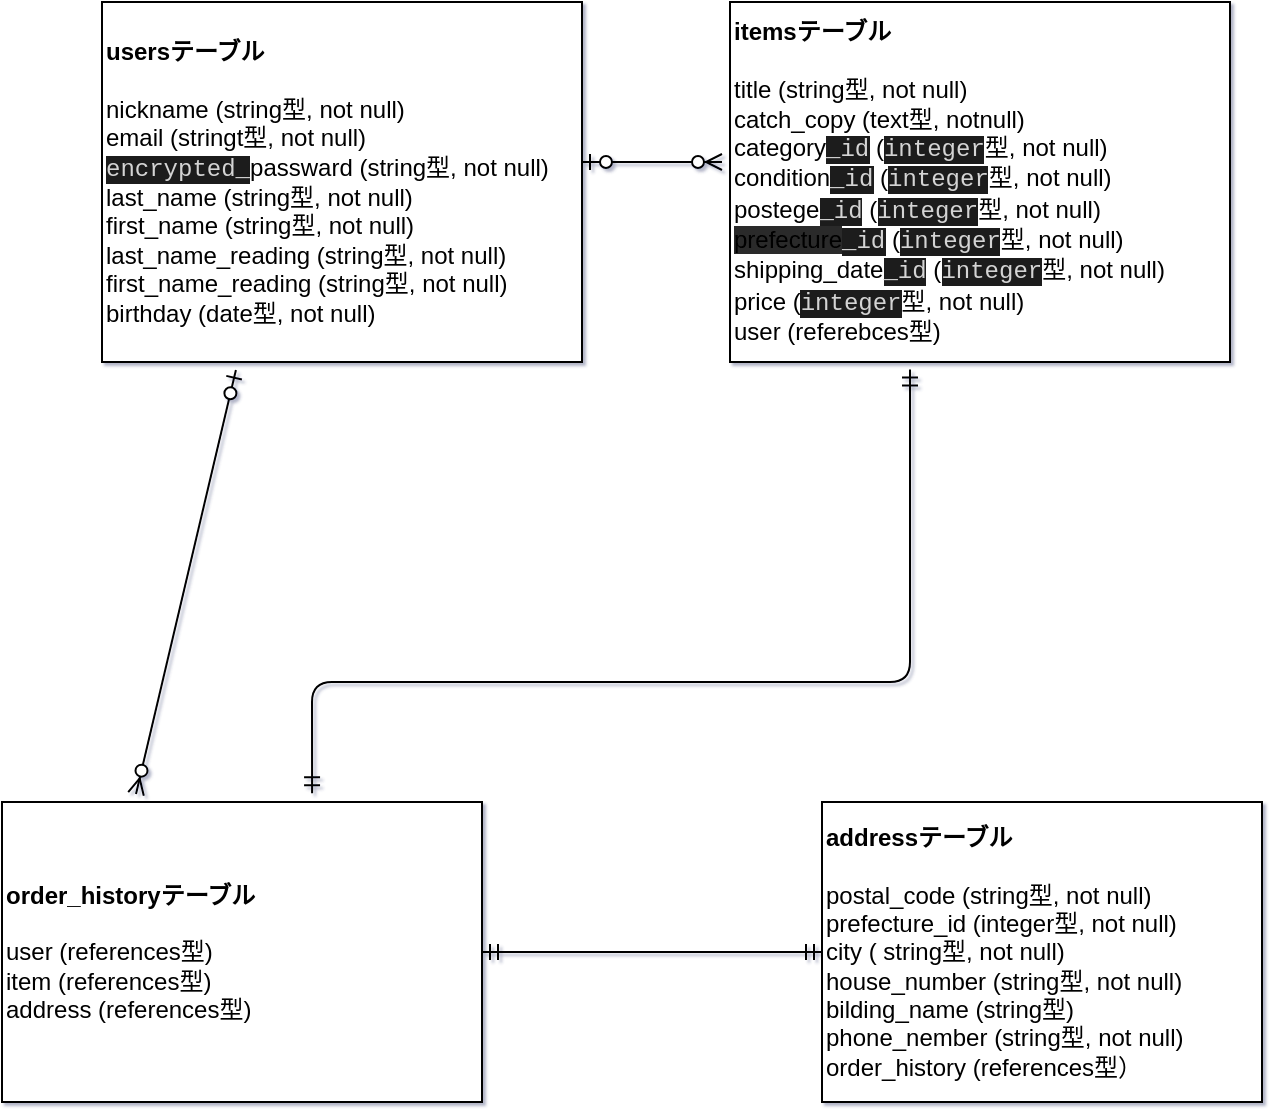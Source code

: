 <mxfile>
    <diagram id="8OkB926Qsozukz5QwoPt" name="ページ1">
        <mxGraphModel dx="728" dy="680" grid="1" gridSize="10" guides="1" tooltips="1" connect="1" arrows="1" fold="1" page="1" pageScale="1" pageWidth="827" pageHeight="1169" math="0" shadow="1">
            <root>
                <mxCell id="0"/>
                <mxCell id="1" parent="0"/>
                <mxCell id="2" value="&lt;b&gt;usersテーブル&lt;br&gt;&lt;/b&gt;&lt;br&gt;nickname (string型, not null)&lt;br&gt;email (stringt型, not null)&lt;br&gt;&lt;span style=&quot;background-color: rgb(30 , 30 , 30) ; color: rgb(212 , 212 , 212) ; font-family: &amp;#34;menlo&amp;#34; , &amp;#34;monaco&amp;#34; , &amp;#34;courier new&amp;#34; , monospace&quot;&gt;encrypted_&lt;/span&gt;passward (string型, not null)&lt;br&gt;last_name (string型, not null)&lt;br&gt;first_name (string型, not null)&lt;br&gt;last_name_reading (string型, not null)&lt;br&gt;first_name_reading (string型, not null)&lt;br&gt;&lt;div&gt;&lt;span&gt;birthday (date型, not null)&lt;/span&gt;&lt;/div&gt;" style="rounded=0;whiteSpace=wrap;html=1;align=left;" parent="1" vertex="1">
                    <mxGeometry x="100" y="40" width="240" height="180" as="geometry"/>
                </mxCell>
                <mxCell id="3" value="&lt;b&gt;itemsテーブル&lt;/b&gt;&lt;br&gt;&lt;br&gt;title (string型, not null)&lt;br&gt;catch_copy (text型, notnull)&lt;br&gt;category&lt;span style=&quot;background-color: rgb(30 , 30 , 30) ; color: rgb(212 , 212 , 212) ; font-family: &amp;#34;menlo&amp;#34; , &amp;#34;monaco&amp;#34; , &amp;#34;courier new&amp;#34; , monospace&quot;&gt;_id&lt;/span&gt;&amp;nbsp;(&lt;span style=&quot;background-color: rgb(30 , 30 , 30) ; color: rgb(212 , 212 , 212) ; font-family: &amp;#34;menlo&amp;#34; , &amp;#34;monaco&amp;#34; , &amp;#34;courier new&amp;#34; , monospace&quot;&gt;integer&lt;/span&gt;型, not null)&lt;br&gt;condition&lt;span style=&quot;background-color: rgb(30 , 30 , 30) ; color: rgb(212 , 212 , 212) ; font-family: &amp;#34;menlo&amp;#34; , &amp;#34;monaco&amp;#34; , &amp;#34;courier new&amp;#34; , monospace&quot;&gt;_id&lt;/span&gt;&amp;nbsp;(&lt;span style=&quot;background-color: rgb(30 , 30 , 30) ; color: rgb(212 , 212 , 212) ; font-family: &amp;#34;menlo&amp;#34; , &amp;#34;monaco&amp;#34; , &amp;#34;courier new&amp;#34; , monospace&quot;&gt;integer&lt;/span&gt;型, not null)&lt;br&gt;postege&lt;span style=&quot;background-color: rgb(30 , 30 , 30) ; color: rgb(212 , 212 , 212) ; font-family: &amp;#34;menlo&amp;#34; , &amp;#34;monaco&amp;#34; , &amp;#34;courier new&amp;#34; , monospace&quot;&gt;_id&lt;/span&gt;&amp;nbsp;(&lt;span style=&quot;background-color: rgb(30 , 30 , 30) ; color: rgb(212 , 212 , 212) ; font-family: &amp;#34;menlo&amp;#34; , &amp;#34;monaco&amp;#34; , &amp;#34;courier new&amp;#34; , monospace&quot;&gt;integer&lt;/span&gt;型, not null)&lt;br&gt;&lt;span style=&quot;background-color: rgb(42 , 42 , 42)&quot;&gt;prefecture&lt;/span&gt;&lt;span style=&quot;background-color: rgb(30 , 30 , 30) ; color: rgb(212 , 212 , 212) ; font-family: &amp;#34;menlo&amp;#34; , &amp;#34;monaco&amp;#34; , &amp;#34;courier new&amp;#34; , monospace&quot;&gt;_id&lt;/span&gt;&amp;nbsp;(&lt;span style=&quot;background-color: rgb(30 , 30 , 30) ; color: rgb(212 , 212 , 212) ; font-family: &amp;#34;menlo&amp;#34; , &amp;#34;monaco&amp;#34; , &amp;#34;courier new&amp;#34; , monospace&quot;&gt;integer&lt;/span&gt;型, not null)&lt;br&gt;shipping_date&lt;span style=&quot;background-color: rgb(30 , 30 , 30) ; color: rgb(212 , 212 , 212) ; font-family: &amp;#34;menlo&amp;#34; , &amp;#34;monaco&amp;#34; , &amp;#34;courier new&amp;#34; , monospace&quot;&gt;_id&lt;/span&gt;&amp;nbsp;(&lt;span style=&quot;background-color: rgb(30 , 30 , 30) ; color: rgb(212 , 212 , 212) ; font-family: &amp;#34;menlo&amp;#34; , &amp;#34;monaco&amp;#34; , &amp;#34;courier new&amp;#34; , monospace&quot;&gt;integer&lt;/span&gt;型, not null)&lt;br&gt;price (&lt;span style=&quot;background-color: rgb(30 , 30 , 30) ; color: rgb(212 , 212 , 212) ; font-family: &amp;#34;menlo&amp;#34; , &amp;#34;monaco&amp;#34; , &amp;#34;courier new&amp;#34; , monospace&quot;&gt;integer&lt;/span&gt;型, not null)&lt;br&gt;user (referebces型)" style="rounded=0;whiteSpace=wrap;html=1;align=left;" parent="1" vertex="1">
                    <mxGeometry x="414" y="40" width="250" height="180" as="geometry"/>
                </mxCell>
                <mxCell id="4" value="&lt;b&gt;order_historyテーブル&lt;/b&gt;&lt;br&gt;&lt;br&gt;user (references型)&lt;br&gt;item (references型)&lt;br&gt;address (references型)" style="rounded=0;whiteSpace=wrap;html=1;align=left;" parent="1" vertex="1">
                    <mxGeometry x="50" y="440" width="240" height="150" as="geometry"/>
                </mxCell>
                <mxCell id="6" value="&lt;b&gt;addressテーブル&lt;/b&gt;&lt;br&gt;&lt;br&gt;postal_code (string型, not null)&lt;br&gt;prefecture_id (integer型, not null)&lt;br&gt;city ( string型, not null)&lt;br&gt;house_number (string型, not null)&lt;br&gt;bilding_name (string型)&lt;br&gt;phone_nember (string型, not null)&lt;br&gt;order_history (references型）" style="rounded=0;whiteSpace=wrap;html=1;align=left;" parent="1" vertex="1">
                    <mxGeometry x="460" y="440" width="220" height="150" as="geometry"/>
                </mxCell>
                <mxCell id="7" value="" style="edgeStyle=entityRelationEdgeStyle;fontSize=12;html=1;endArrow=ERzeroToMany;startArrow=ERzeroToOne;" parent="1" edge="1">
                    <mxGeometry width="100" height="100" relative="1" as="geometry">
                        <mxPoint x="340" y="120" as="sourcePoint"/>
                        <mxPoint x="410" y="120" as="targetPoint"/>
                    </mxGeometry>
                </mxCell>
                <mxCell id="11" value="" style="edgeStyle=entityRelationEdgeStyle;fontSize=12;html=1;endArrow=ERmandOne;startArrow=ERmandOne;exitX=1;exitY=0.5;exitDx=0;exitDy=0;entryX=0;entryY=0.5;entryDx=0;entryDy=0;" parent="1" source="4" target="6" edge="1">
                    <mxGeometry width="100" height="100" relative="1" as="geometry">
                        <mxPoint x="320" y="420" as="sourcePoint"/>
                        <mxPoint x="420" y="320" as="targetPoint"/>
                    </mxGeometry>
                </mxCell>
                <mxCell id="13" value="" style="edgeStyle=orthogonalEdgeStyle;fontSize=12;html=1;endArrow=ERmandOne;startArrow=ERmandOne;exitX=0.646;exitY=-0.029;exitDx=0;exitDy=0;exitPerimeter=0;entryX=0.36;entryY=1.021;entryDx=0;entryDy=0;entryPerimeter=0;" parent="1" source="4" target="3" edge="1">
                    <mxGeometry width="100" height="100" relative="1" as="geometry">
                        <mxPoint x="320" y="420" as="sourcePoint"/>
                        <mxPoint x="470" y="180" as="targetPoint"/>
                        <Array as="points">
                            <mxPoint x="205" y="380"/>
                            <mxPoint x="504" y="380"/>
                        </Array>
                    </mxGeometry>
                </mxCell>
                <mxCell id="16" value="" style="fontSize=12;html=1;endArrow=ERzeroToMany;startArrow=ERzeroToOne;exitX=0.279;exitY=1.022;exitDx=0;exitDy=0;exitPerimeter=0;" parent="1" source="2" edge="1">
                    <mxGeometry width="100" height="100" relative="1" as="geometry">
                        <mxPoint x="190" y="350" as="sourcePoint"/>
                        <mxPoint x="117" y="436" as="targetPoint"/>
                    </mxGeometry>
                </mxCell>
            </root>
        </mxGraphModel>
    </diagram>
</mxfile>